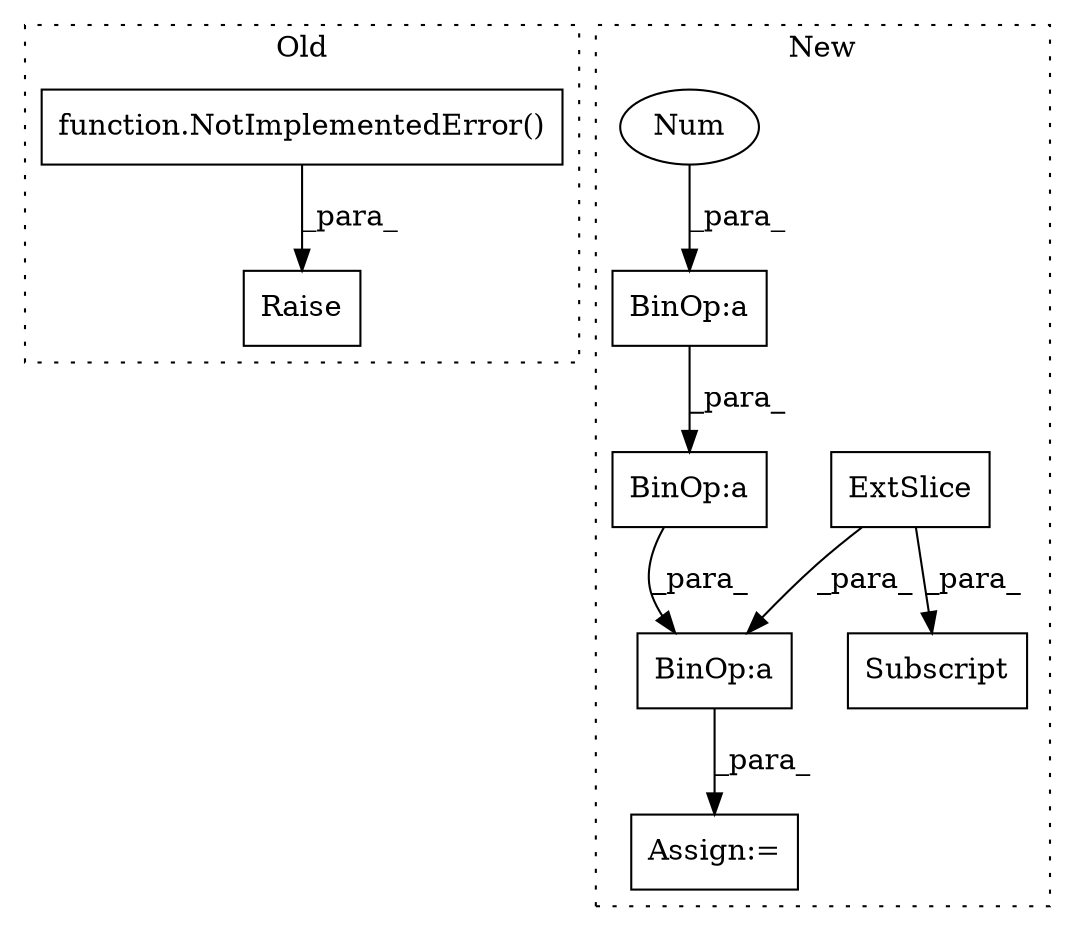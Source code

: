 digraph G {
subgraph cluster0 {
1 [label="function.NotImplementedError()" a="75" s="1010" l="21" shape="box"];
3 [label="Raise" a="91" s="1004" l="6" shape="box"];
label = "Old";
style="dotted";
}
subgraph cluster1 {
2 [label="ExtSlice" a="85" s="1451" l="3" shape="box"];
4 [label="Subscript" a="63" s="1451,0" l="79,0" shape="box"];
5 [label="Assign:=" a="68" s="1548" l="3" shape="box"];
6 [label="BinOp:a" a="82" s="1351" l="3" shape="box"];
7 [label="Num" a="76" s="1354" l="1" shape="ellipse"];
8 [label="BinOp:a" a="82" s="1569" l="3" shape="box"];
9 [label="BinOp:a" a="82" s="1356" l="3" shape="box"];
label = "New";
style="dotted";
}
1 -> 3 [label="_para_"];
2 -> 4 [label="_para_"];
2 -> 8 [label="_para_"];
6 -> 9 [label="_para_"];
7 -> 6 [label="_para_"];
8 -> 5 [label="_para_"];
9 -> 8 [label="_para_"];
}